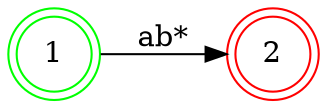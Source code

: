 digraph NDF {
    rankdir = LR;
    node [shape = doublecircle;];
    1 [color = green;];
    2 [color = red;];
    node [shape = circle;];
    1 -> 2 [label = "ab*";];
}